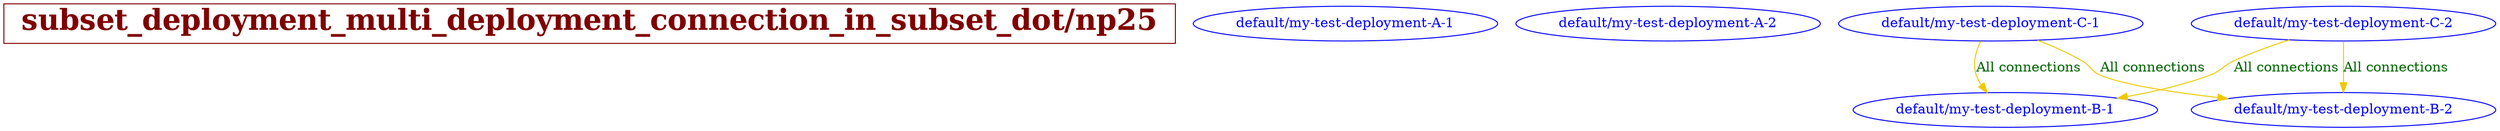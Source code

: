 // The Connectivity Graph of np25
digraph {
	HEADER [shape="box" label=< <B>subset_deployment_multi_deployment_connection_in_subset_dot/np25</B> > fontsize=30 color=webmaroon fontcolor=webmaroon];
	"default/my-test-deployment-A-1" [label="default/my-test-deployment-A-1" color="blue" fontcolor="blue"]
	"default/my-test-deployment-A-2" [label="default/my-test-deployment-A-2" color="blue" fontcolor="blue"]
	"default/my-test-deployment-B-1" [label="default/my-test-deployment-B-1" color="blue" fontcolor="blue"]
	"default/my-test-deployment-B-2" [label="default/my-test-deployment-B-2" color="blue" fontcolor="blue"]
	"default/my-test-deployment-C-1" [label="default/my-test-deployment-C-1" color="blue" fontcolor="blue"]
	"default/my-test-deployment-C-2" [label="default/my-test-deployment-C-2" color="blue" fontcolor="blue"]
	"default/my-test-deployment-C-1" -> "default/my-test-deployment-B-1" [label="All connections" color="gold2" fontcolor="darkgreen"]
	"default/my-test-deployment-C-1" -> "default/my-test-deployment-B-2" [label="All connections" color="gold2" fontcolor="darkgreen"]
	"default/my-test-deployment-C-2" -> "default/my-test-deployment-B-1" [label="All connections" color="gold2" fontcolor="darkgreen"]
	"default/my-test-deployment-C-2" -> "default/my-test-deployment-B-2" [label="All connections" color="gold2" fontcolor="darkgreen"]
}


